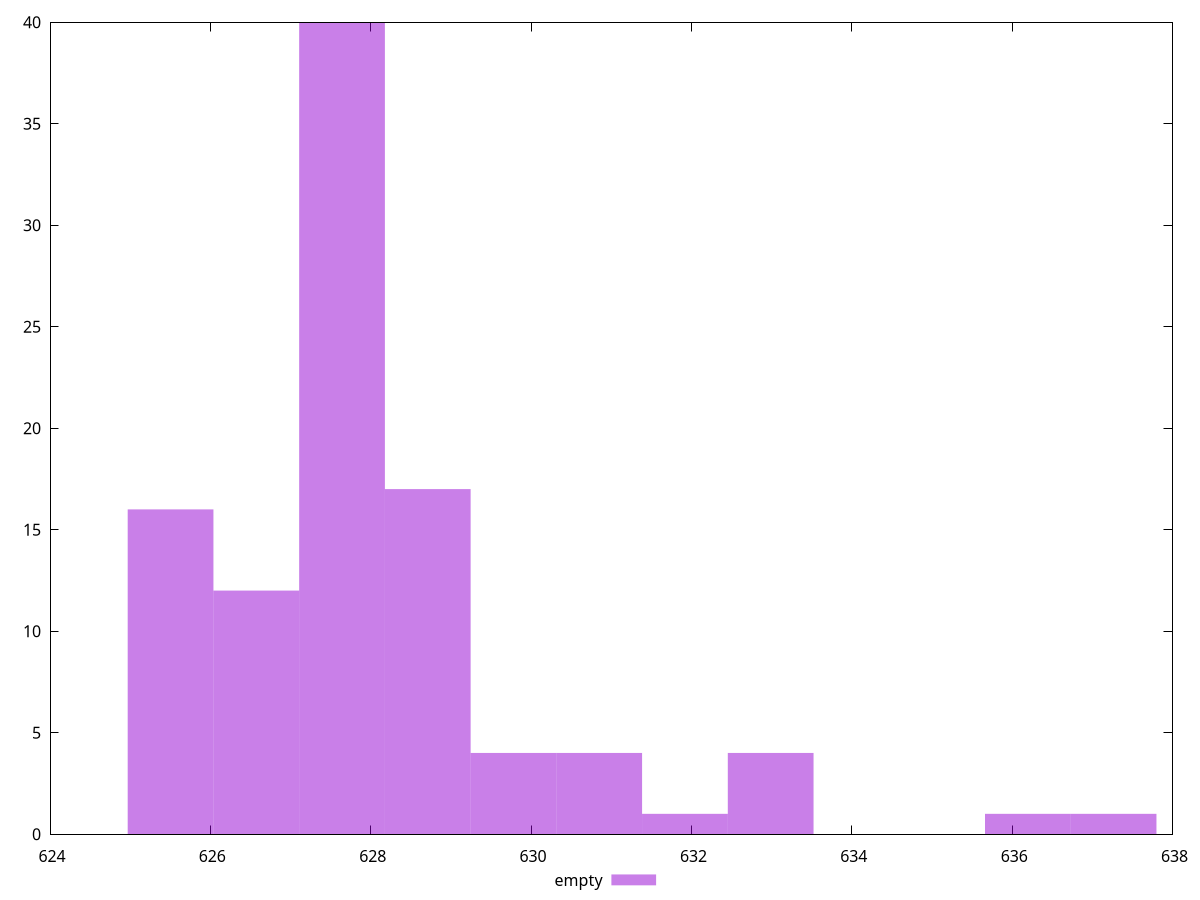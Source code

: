 $_empty <<EOF
636.1961124670257 1
625.5037408289244 16
627.6422151565447 40
630.849926647975 4
628.7114523203549 17
626.5729779927345 12
631.9191638117852 1
632.9884009755954 4
637.2653496308359 1
629.7806894841649 4
EOF
set key outside below
set terminal pngcairo
set output "report_00004_2020-11-02T20-21-41.718Z/metrics/empty//raw_hist.png"
set yrange [0:40]
set boxwidth 1.0692371638101272
set style fill transparent solid 0.5 noborder
plot $_empty title "empty" with boxes ,